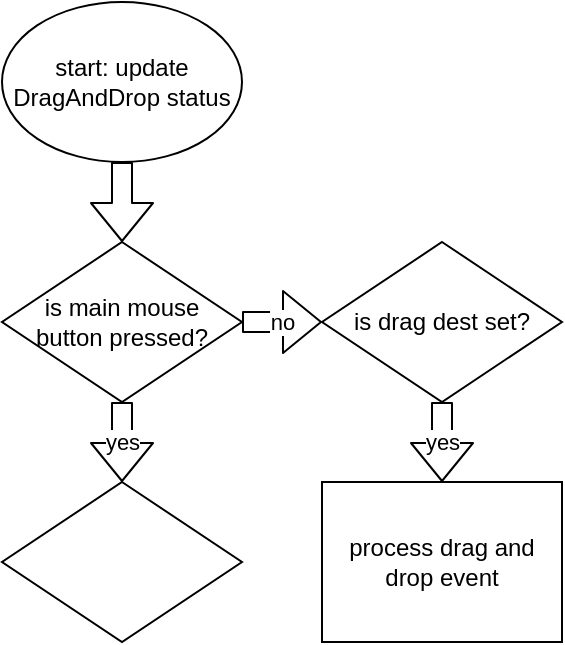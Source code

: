 <mxfile version="13.6.5" type="github">
  <diagram id="thIgzYFtaQDVgoQTWbwC" name="Page-1">
    <mxGraphModel dx="2062" dy="1151" grid="1" gridSize="10" guides="1" tooltips="1" connect="1" arrows="1" fold="1" page="1" pageScale="1" pageWidth="850" pageHeight="1100" math="0" shadow="0">
      <root>
        <mxCell id="0" />
        <mxCell id="1" parent="0" />
        <mxCell id="wZlAI7hQg-LUcbQ-QjfO-1" value="start: update DragAndDrop status" style="ellipse;whiteSpace=wrap;html=1;" parent="1" vertex="1">
          <mxGeometry x="360" width="120" height="80" as="geometry" />
        </mxCell>
        <mxCell id="wZlAI7hQg-LUcbQ-QjfO-2" value="is main mouse button pressed?" style="rhombus;whiteSpace=wrap;html=1;spacing=7;" parent="1" vertex="1">
          <mxGeometry x="360" y="120" width="120" height="80" as="geometry" />
        </mxCell>
        <mxCell id="wZlAI7hQg-LUcbQ-QjfO-3" value="" style="shape=flexArrow;endArrow=classic;html=1;exitX=0.5;exitY=1;exitDx=0;exitDy=0;entryX=0.5;entryY=0;entryDx=0;entryDy=0;" parent="1" source="wZlAI7hQg-LUcbQ-QjfO-1" target="wZlAI7hQg-LUcbQ-QjfO-2" edge="1">
          <mxGeometry width="50" height="50" relative="1" as="geometry">
            <mxPoint x="400" y="580" as="sourcePoint" />
            <mxPoint x="450" y="530" as="targetPoint" />
          </mxGeometry>
        </mxCell>
        <mxCell id="yxSxBAnPC_Bgq3mYWuoJ-2" value="yes" style="shape=flexArrow;endArrow=classic;html=1;exitX=0.5;exitY=1;exitDx=0;exitDy=0;" edge="1" parent="1" source="wZlAI7hQg-LUcbQ-QjfO-2">
          <mxGeometry width="50" height="50" relative="1" as="geometry">
            <mxPoint x="400" y="610" as="sourcePoint" />
            <mxPoint x="420" y="240" as="targetPoint" />
          </mxGeometry>
        </mxCell>
        <mxCell id="yxSxBAnPC_Bgq3mYWuoJ-3" value="no" style="shape=flexArrow;endArrow=classic;html=1;exitX=1;exitY=0.5;exitDx=0;exitDy=0;" edge="1" parent="1" source="wZlAI7hQg-LUcbQ-QjfO-2" target="yxSxBAnPC_Bgq3mYWuoJ-4">
          <mxGeometry width="50" height="50" relative="1" as="geometry">
            <mxPoint x="400" y="610" as="sourcePoint" />
            <mxPoint x="520" y="160" as="targetPoint" />
          </mxGeometry>
        </mxCell>
        <mxCell id="yxSxBAnPC_Bgq3mYWuoJ-4" value="is drag dest set?" style="rhombus;whiteSpace=wrap;html=1;" vertex="1" parent="1">
          <mxGeometry x="520" y="120" width="120" height="80" as="geometry" />
        </mxCell>
        <mxCell id="yxSxBAnPC_Bgq3mYWuoJ-8" value="yes" style="shape=flexArrow;endArrow=classic;html=1;exitX=0.5;exitY=1;exitDx=0;exitDy=0;" edge="1" parent="1" source="yxSxBAnPC_Bgq3mYWuoJ-4" target="yxSxBAnPC_Bgq3mYWuoJ-9">
          <mxGeometry width="50" height="50" relative="1" as="geometry">
            <mxPoint x="400" y="610" as="sourcePoint" />
            <mxPoint x="580" y="240" as="targetPoint" />
          </mxGeometry>
        </mxCell>
        <mxCell id="yxSxBAnPC_Bgq3mYWuoJ-9" value="process drag and drop event" style="rounded=0;whiteSpace=wrap;html=1;" vertex="1" parent="1">
          <mxGeometry x="520" y="240" width="120" height="80" as="geometry" />
        </mxCell>
        <mxCell id="yxSxBAnPC_Bgq3mYWuoJ-10" value="" style="rhombus;whiteSpace=wrap;html=1;" vertex="1" parent="1">
          <mxGeometry x="360" y="240" width="120" height="80" as="geometry" />
        </mxCell>
      </root>
    </mxGraphModel>
  </diagram>
</mxfile>
